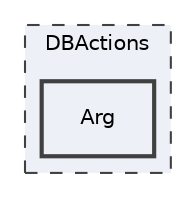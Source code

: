 digraph "DBActions/Arg"
{
 // LATEX_PDF_SIZE
  edge [fontname="Helvetica",fontsize="10",labelfontname="Helvetica",labelfontsize="10"];
  node [fontname="Helvetica",fontsize="10",shape=record];
  compound=true
  subgraph clusterdir_b159b5ad74b50d79c53dd562542ceda4 {
    graph [ bgcolor="#edf0f7", pencolor="grey25", style="filled,dashed,", label="DBActions", fontname="Helvetica", fontsize="10", URL="dir_b159b5ad74b50d79c53dd562542ceda4.html"]
  dir_4e4604c4da8a36ded01537cc9870b65a [shape=box, label="Arg", style="filled,bold,", fillcolor="#edf0f7", color="grey25", URL="dir_4e4604c4da8a36ded01537cc9870b65a.html"];
  }
}
